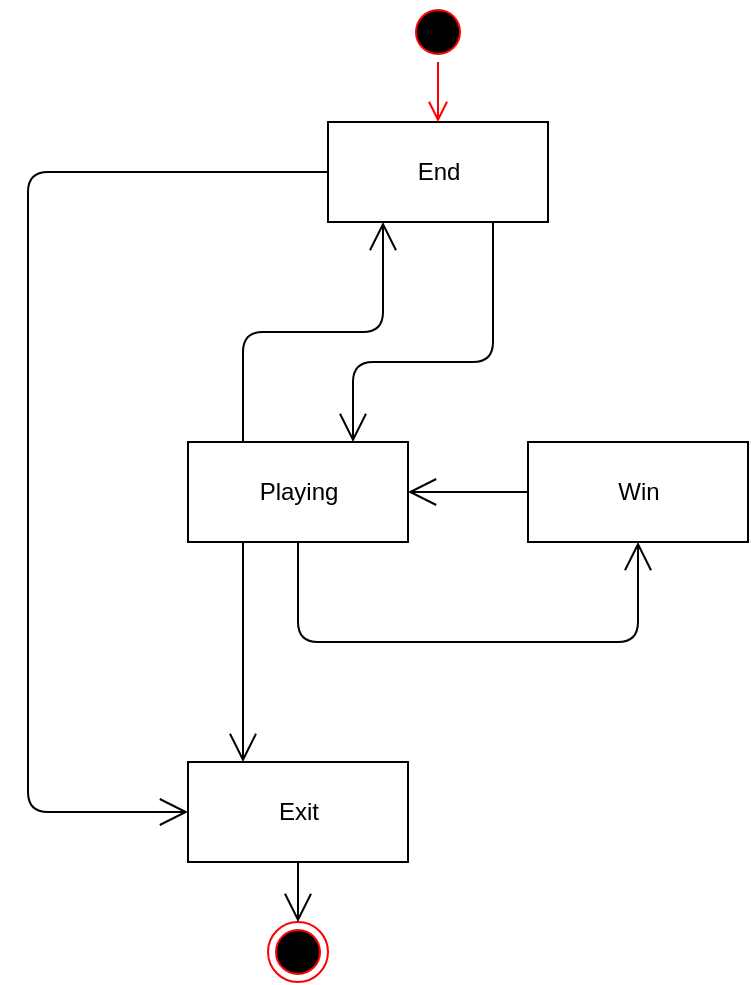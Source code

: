 <mxfile version="14.4.9" type="device"><diagram id="0t1qvjlPHUNhlpE0zmLD" name="Page-1"><mxGraphModel dx="1422" dy="801" grid="1" gridSize="10" guides="1" tooltips="1" connect="1" arrows="1" fold="1" page="1" pageScale="1" pageWidth="827" pageHeight="1169" math="0" shadow="0"><root><mxCell id="0"/><mxCell id="1" parent="0"/><mxCell id="nns5kZDpgPzi3JuTwARD-1" value="" style="ellipse;html=1;shape=startState;fillColor=#000000;strokeColor=#ff0000;" parent="1" vertex="1"><mxGeometry x="370" y="30" width="30" height="30" as="geometry"/></mxCell><mxCell id="nns5kZDpgPzi3JuTwARD-2" value="" style="edgeStyle=orthogonalEdgeStyle;html=1;verticalAlign=bottom;endArrow=open;endSize=8;strokeColor=#ff0000;entryX=0.5;entryY=0;entryDx=0;entryDy=0;" parent="1" source="nns5kZDpgPzi3JuTwARD-1" target="7c_gy8TUezT-rLX-0wuE-1" edge="1"><mxGeometry relative="1" as="geometry"><mxPoint x="385" y="170" as="targetPoint"/></mxGeometry></mxCell><mxCell id="nns5kZDpgPzi3JuTwARD-3" value="Playing" style="html=1;" parent="1" vertex="1"><mxGeometry x="260" y="250" width="110" height="50" as="geometry"/></mxCell><mxCell id="nns5kZDpgPzi3JuTwARD-5" value="" style="ellipse;html=1;shape=endState;fillColor=#000000;strokeColor=#ff0000;" parent="1" vertex="1"><mxGeometry x="300" y="490" width="30" height="30" as="geometry"/></mxCell><mxCell id="nns5kZDpgPzi3JuTwARD-13" value="Win" style="html=1;" parent="1" vertex="1"><mxGeometry x="430" y="250" width="110" height="50" as="geometry"/></mxCell><mxCell id="nns5kZDpgPzi3JuTwARD-15" value="" style="endArrow=open;endFill=1;endSize=12;html=1;exitX=0.5;exitY=1;exitDx=0;exitDy=0;edgeStyle=orthogonalEdgeStyle;entryX=0.5;entryY=1;entryDx=0;entryDy=0;" parent="1" source="nns5kZDpgPzi3JuTwARD-3" target="nns5kZDpgPzi3JuTwARD-13" edge="1"><mxGeometry width="160" relative="1" as="geometry"><mxPoint x="395" y="330" as="sourcePoint"/><mxPoint x="385" y="270" as="targetPoint"/><Array as="points"><mxPoint x="315" y="350"/><mxPoint x="485" y="350"/></Array></mxGeometry></mxCell><mxCell id="7c_gy8TUezT-rLX-0wuE-1" value="End" style="html=1;" vertex="1" parent="1"><mxGeometry x="330" y="90" width="110" height="50" as="geometry"/></mxCell><mxCell id="7c_gy8TUezT-rLX-0wuE-5" value="" style="endArrow=open;endFill=1;endSize=12;html=1;exitX=0.75;exitY=1;exitDx=0;exitDy=0;entryX=0.75;entryY=0;entryDx=0;entryDy=0;edgeStyle=orthogonalEdgeStyle;" edge="1" parent="1" source="7c_gy8TUezT-rLX-0wuE-1" target="nns5kZDpgPzi3JuTwARD-3"><mxGeometry width="160" relative="1" as="geometry"><mxPoint x="330" y="300" as="sourcePoint"/><mxPoint x="490" y="300" as="targetPoint"/><Array as="points"><mxPoint x="413" y="210"/><mxPoint x="343" y="210"/></Array></mxGeometry></mxCell><mxCell id="7c_gy8TUezT-rLX-0wuE-6" value="" style="endArrow=open;endFill=1;endSize=12;html=1;entryX=0.25;entryY=1;entryDx=0;entryDy=0;edgeStyle=orthogonalEdgeStyle;exitX=0.25;exitY=0;exitDx=0;exitDy=0;" edge="1" parent="1" source="nns5kZDpgPzi3JuTwARD-3" target="7c_gy8TUezT-rLX-0wuE-1"><mxGeometry width="160" relative="1" as="geometry"><mxPoint x="250" y="195" as="sourcePoint"/><mxPoint x="352.5" y="260" as="targetPoint"/><Array as="points"><mxPoint x="288" y="195"/><mxPoint x="358" y="195"/></Array></mxGeometry></mxCell><mxCell id="7c_gy8TUezT-rLX-0wuE-7" value="Exit" style="html=1;" vertex="1" parent="1"><mxGeometry x="260" y="410" width="110" height="50" as="geometry"/></mxCell><mxCell id="7c_gy8TUezT-rLX-0wuE-9" value="" style="endArrow=open;endFill=1;endSize=12;html=1;exitX=0.25;exitY=1;exitDx=0;exitDy=0;entryX=0.25;entryY=0;entryDx=0;entryDy=0;edgeStyle=orthogonalEdgeStyle;" edge="1" parent="1" source="nns5kZDpgPzi3JuTwARD-3" target="7c_gy8TUezT-rLX-0wuE-7"><mxGeometry width="160" relative="1" as="geometry"><mxPoint x="290" y="475" as="sourcePoint"/><mxPoint x="220" y="585" as="targetPoint"/><Array as="points"><mxPoint x="288" y="340"/><mxPoint x="288" y="340"/></Array></mxGeometry></mxCell><mxCell id="7c_gy8TUezT-rLX-0wuE-10" value="" style="endArrow=open;endFill=1;endSize=12;html=1;exitX=0;exitY=0.5;exitDx=0;exitDy=0;entryX=0;entryY=0.5;entryDx=0;entryDy=0;edgeStyle=orthogonalEdgeStyle;" edge="1" parent="1" source="7c_gy8TUezT-rLX-0wuE-1" target="7c_gy8TUezT-rLX-0wuE-7"><mxGeometry width="160" relative="1" as="geometry"><mxPoint x="210" y="190" as="sourcePoint"/><mxPoint x="140" y="300" as="targetPoint"/><Array as="points"><mxPoint x="180" y="115"/><mxPoint x="180" y="435"/></Array></mxGeometry></mxCell><mxCell id="7c_gy8TUezT-rLX-0wuE-11" value="" style="endArrow=open;endFill=1;endSize=12;html=1;exitX=0;exitY=0.5;exitDx=0;exitDy=0;entryX=1;entryY=0.5;entryDx=0;entryDy=0;edgeStyle=orthogonalEdgeStyle;" edge="1" parent="1" source="nns5kZDpgPzi3JuTwARD-13" target="nns5kZDpgPzi3JuTwARD-3"><mxGeometry width="160" relative="1" as="geometry"><mxPoint x="422.5" y="150" as="sourcePoint"/><mxPoint x="352.5" y="260" as="targetPoint"/><Array as="points"><mxPoint x="410" y="275"/><mxPoint x="410" y="275"/></Array></mxGeometry></mxCell><mxCell id="7c_gy8TUezT-rLX-0wuE-14" value="" style="endArrow=open;endFill=1;endSize=12;html=1;exitX=0.5;exitY=1;exitDx=0;exitDy=0;entryX=0.5;entryY=0;entryDx=0;entryDy=0;edgeStyle=orthogonalEdgeStyle;" edge="1" parent="1" source="7c_gy8TUezT-rLX-0wuE-7" target="nns5kZDpgPzi3JuTwARD-5"><mxGeometry width="160" relative="1" as="geometry"><mxPoint x="360" y="400" as="sourcePoint"/><mxPoint x="290" y="510" as="targetPoint"/><Array as="points"><mxPoint x="315" y="490"/><mxPoint x="315" y="490"/></Array></mxGeometry></mxCell></root></mxGraphModel></diagram></mxfile>